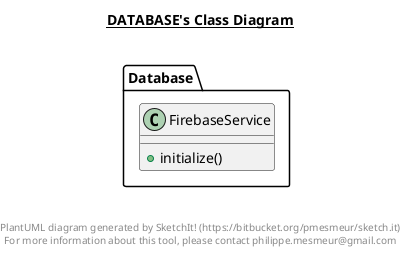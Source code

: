 @startuml

title __DATABASE's Class Diagram__\n

  namespace Database {
    class Database.FirebaseService {
        + initialize()
    }
  }
  



right footer


PlantUML diagram generated by SketchIt! (https://bitbucket.org/pmesmeur/sketch.it)
For more information about this tool, please contact philippe.mesmeur@gmail.com
endfooter

@enduml
